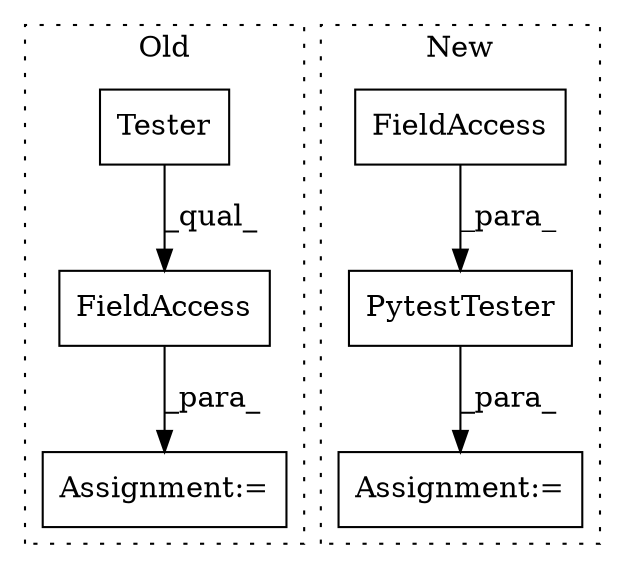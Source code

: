 digraph G {
subgraph cluster0 {
1 [label="Tester" a="32" s="498" l="8" shape="box"];
4 [label="Assignment:=" a="7" s="497" l="1" shape="box"];
6 [label="FieldAccess" a="22" s="498" l="13" shape="box"];
label = "Old";
style="dotted";
}
subgraph cluster1 {
2 [label="PytestTester" a="32" s="543,564" l="13,1" shape="box"];
3 [label="FieldAccess" a="22" s="556" l="8" shape="box"];
5 [label="Assignment:=" a="7" s="542" l="1" shape="box"];
label = "New";
style="dotted";
}
1 -> 6 [label="_qual_"];
2 -> 5 [label="_para_"];
3 -> 2 [label="_para_"];
6 -> 4 [label="_para_"];
}